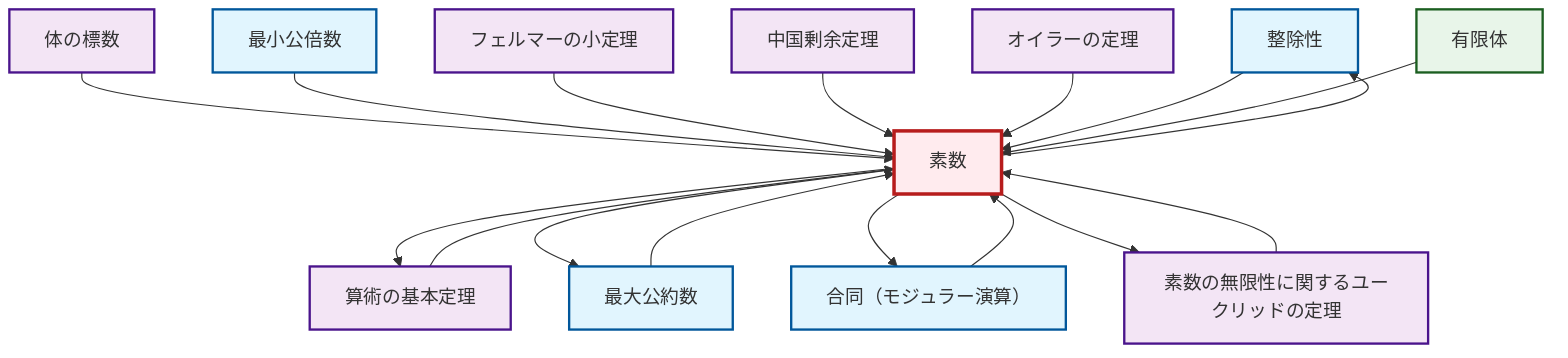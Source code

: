 graph TD
    classDef definition fill:#e1f5fe,stroke:#01579b,stroke-width:2px
    classDef theorem fill:#f3e5f5,stroke:#4a148c,stroke-width:2px
    classDef axiom fill:#fff3e0,stroke:#e65100,stroke-width:2px
    classDef example fill:#e8f5e9,stroke:#1b5e20,stroke-width:2px
    classDef current fill:#ffebee,stroke:#b71c1c,stroke-width:3px
    def-divisibility["整除性"]:::definition
    thm-euclid-infinitude-primes["素数の無限性に関するユークリッドの定理"]:::theorem
    def-prime["素数"]:::definition
    thm-chinese-remainder["中国剰余定理"]:::theorem
    def-congruence["合同（モジュラー演算）"]:::definition
    thm-euler["オイラーの定理"]:::theorem
    def-lcm["最小公倍数"]:::definition
    thm-fermat-little["フェルマーの小定理"]:::theorem
    def-gcd["最大公約数"]:::definition
    thm-fundamental-arithmetic["算術の基本定理"]:::theorem
    ex-finite-field["有限体"]:::example
    thm-field-characteristic["体の標数"]:::theorem
    def-prime --> thm-fundamental-arithmetic
    thm-field-characteristic --> def-prime
    def-lcm --> def-prime
    thm-fermat-little --> def-prime
    def-prime --> def-gcd
    def-prime --> def-congruence
    thm-chinese-remainder --> def-prime
    thm-fundamental-arithmetic --> def-prime
    def-gcd --> def-prime
    thm-euclid-infinitude-primes --> def-prime
    def-prime --> def-divisibility
    thm-euler --> def-prime
    def-divisibility --> def-prime
    ex-finite-field --> def-prime
    def-congruence --> def-prime
    def-prime --> thm-euclid-infinitude-primes
    class def-prime current